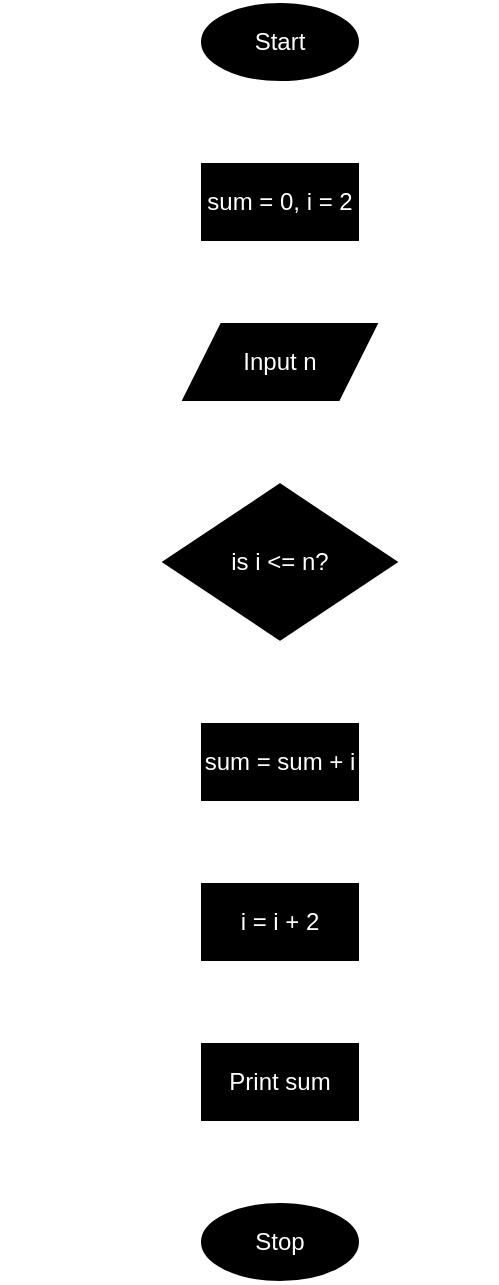 <mxfile version="24.7.7">
  <diagram name="Page-1" id="ikdEMRlRjqv_PN1kONDx">
    <mxGraphModel grid="1" page="1" gridSize="10" guides="1" tooltips="1" connect="1" arrows="1" fold="1" pageScale="1" pageWidth="850" pageHeight="1100" math="0" shadow="0">
      <root>
        <mxCell id="0" />
        <mxCell id="1" parent="0" />
        <mxCell id="RhaE-UPUVwdKUiu4nWjm-4" style="edgeStyle=orthogonalEdgeStyle;rounded=0;orthogonalLoop=1;jettySize=auto;html=1;entryX=0.5;entryY=0;entryDx=0;entryDy=0;strokeColor=#FFFFFF;align=center;verticalAlign=middle;fontFamily=Helvetica;fontSize=11;fontColor=default;labelBackgroundColor=default;endArrow=classic;" edge="1" parent="1" source="RhaE-UPUVwdKUiu4nWjm-1" target="RhaE-UPUVwdKUiu4nWjm-2">
          <mxGeometry relative="1" as="geometry" />
        </mxCell>
        <mxCell id="RhaE-UPUVwdKUiu4nWjm-1" value="Start" style="ellipse;whiteSpace=wrap;html=1;fillColor=#000000;strokeColor=#FFFFFF;fontColor=#FFFFFF;" vertex="1" parent="1">
          <mxGeometry x="380" width="80" height="40" as="geometry" />
        </mxCell>
        <mxCell id="RhaE-UPUVwdKUiu4nWjm-5" style="edgeStyle=orthogonalEdgeStyle;rounded=0;orthogonalLoop=1;jettySize=auto;html=1;entryX=0.5;entryY=0;entryDx=0;entryDy=0;strokeColor=#FFFFFF;align=center;verticalAlign=middle;fontFamily=Helvetica;fontSize=11;fontColor=default;labelBackgroundColor=default;endArrow=classic;" edge="1" parent="1" source="RhaE-UPUVwdKUiu4nWjm-2" target="RhaE-UPUVwdKUiu4nWjm-3">
          <mxGeometry relative="1" as="geometry" />
        </mxCell>
        <mxCell id="RhaE-UPUVwdKUiu4nWjm-2" value="sum = 0, i = 2" style="rounded=0;whiteSpace=wrap;html=1;strokeColor=#FFFFFF;align=center;verticalAlign=middle;fontFamily=Helvetica;fontSize=12;fontColor=#FFFFFF;fillColor=#000000;" vertex="1" parent="1">
          <mxGeometry x="380" y="80" width="80" height="40" as="geometry" />
        </mxCell>
        <mxCell id="ZcJu-axXveE97ljSqigS-1" style="edgeStyle=orthogonalEdgeStyle;rounded=0;orthogonalLoop=1;jettySize=auto;html=1;entryX=0.5;entryY=0;entryDx=0;entryDy=0;strokeColor=#FFFFFF;align=center;verticalAlign=middle;fontFamily=Helvetica;fontSize=11;fontColor=default;labelBackgroundColor=default;endArrow=classic;" edge="1" parent="1" source="RhaE-UPUVwdKUiu4nWjm-3" target="RhaE-UPUVwdKUiu4nWjm-6">
          <mxGeometry relative="1" as="geometry" />
        </mxCell>
        <mxCell id="RhaE-UPUVwdKUiu4nWjm-3" value="Input n" style="shape=parallelogram;perimeter=parallelogramPerimeter;whiteSpace=wrap;html=1;fixedSize=1;strokeColor=#FFFFFF;align=center;verticalAlign=middle;fontFamily=Helvetica;fontSize=12;fontColor=#FFFFFF;fillColor=#000000;" vertex="1" parent="1">
          <mxGeometry x="370" y="160" width="100" height="40" as="geometry" />
        </mxCell>
        <mxCell id="ZcJu-axXveE97ljSqigS-2" style="edgeStyle=orthogonalEdgeStyle;rounded=0;orthogonalLoop=1;jettySize=auto;html=1;entryX=0;entryY=0.5;entryDx=0;entryDy=0;strokeColor=#FFFFFF;" edge="1" parent="1" source="RhaE-UPUVwdKUiu4nWjm-6" target="RhaE-UPUVwdKUiu4nWjm-8">
          <mxGeometry relative="1" as="geometry">
            <Array as="points">
              <mxPoint x="320" y="280" />
              <mxPoint x="320" y="540" />
            </Array>
          </mxGeometry>
        </mxCell>
        <mxCell id="ZcJu-axXveE97ljSqigS-5" style="edgeStyle=orthogonalEdgeStyle;rounded=0;orthogonalLoop=1;jettySize=auto;html=1;entryX=0.5;entryY=0;entryDx=0;entryDy=0;strokeColor=#FFFFFF;align=center;verticalAlign=middle;fontFamily=Helvetica;fontSize=11;fontColor=default;labelBackgroundColor=default;endArrow=classic;" edge="1" parent="1" source="RhaE-UPUVwdKUiu4nWjm-6" target="ZcJu-axXveE97ljSqigS-4">
          <mxGeometry relative="1" as="geometry" />
        </mxCell>
        <mxCell id="RhaE-UPUVwdKUiu4nWjm-6" value="is i &amp;lt;= n?" style="rhombus;whiteSpace=wrap;html=1;strokeColor=#FFFFFF;align=center;verticalAlign=middle;fontFamily=Helvetica;fontSize=12;fontColor=#FFFFFF;fillColor=#000000;" vertex="1" parent="1">
          <mxGeometry x="360" y="240" width="120" height="80" as="geometry" />
        </mxCell>
        <mxCell id="RhaE-UPUVwdKUiu4nWjm-10" style="edgeStyle=orthogonalEdgeStyle;rounded=0;orthogonalLoop=1;jettySize=auto;html=1;entryX=0.5;entryY=0;entryDx=0;entryDy=0;strokeColor=#FFFFFF;align=center;verticalAlign=middle;fontFamily=Helvetica;fontSize=11;fontColor=default;labelBackgroundColor=default;endArrow=classic;" edge="1" parent="1" source="RhaE-UPUVwdKUiu4nWjm-8" target="RhaE-UPUVwdKUiu4nWjm-9">
          <mxGeometry relative="1" as="geometry" />
        </mxCell>
        <mxCell id="RhaE-UPUVwdKUiu4nWjm-8" value="Print sum" style="rounded=0;whiteSpace=wrap;html=1;strokeColor=#FFFFFF;align=center;verticalAlign=middle;fontFamily=Helvetica;fontSize=12;fontColor=#FFFFFF;fillColor=#000000;" vertex="1" parent="1">
          <mxGeometry x="380" y="520" width="80" height="40" as="geometry" />
        </mxCell>
        <mxCell id="RhaE-UPUVwdKUiu4nWjm-9" value="Stop" style="ellipse;whiteSpace=wrap;html=1;strokeColor=#FFFFFF;align=center;verticalAlign=middle;fontFamily=Helvetica;fontSize=12;fontColor=#FFFFFF;fillColor=#000000;" vertex="1" parent="1">
          <mxGeometry x="380" y="600" width="80" height="40" as="geometry" />
        </mxCell>
        <mxCell id="ZcJu-axXveE97ljSqigS-3" value="No" style="text;html=1;align=center;verticalAlign=middle;resizable=0;points=[];autosize=1;strokeColor=none;fillColor=none;fontColor=#FFFFFF;" vertex="1" parent="1">
          <mxGeometry x="280" y="290" width="40" height="30" as="geometry" />
        </mxCell>
        <mxCell id="ZcJu-axXveE97ljSqigS-7" style="edgeStyle=orthogonalEdgeStyle;rounded=0;orthogonalLoop=1;jettySize=auto;html=1;entryX=0.5;entryY=0;entryDx=0;entryDy=0;strokeColor=#FFFFFF;align=center;verticalAlign=middle;fontFamily=Helvetica;fontSize=11;fontColor=default;labelBackgroundColor=default;endArrow=classic;" edge="1" parent="1" source="ZcJu-axXveE97ljSqigS-4" target="ZcJu-axXveE97ljSqigS-6">
          <mxGeometry relative="1" as="geometry" />
        </mxCell>
        <mxCell id="ZcJu-axXveE97ljSqigS-4" value="sum = sum + i" style="rounded=0;whiteSpace=wrap;html=1;strokeColor=#FFFFFF;align=center;verticalAlign=middle;fontFamily=Helvetica;fontSize=12;fontColor=#FFFFFF;fillColor=#000000;" vertex="1" parent="1">
          <mxGeometry x="380" y="360" width="80" height="40" as="geometry" />
        </mxCell>
        <mxCell id="ZcJu-axXveE97ljSqigS-8" style="edgeStyle=orthogonalEdgeStyle;rounded=0;orthogonalLoop=1;jettySize=auto;html=1;entryX=1;entryY=0.5;entryDx=0;entryDy=0;strokeColor=#FFFFFF;align=center;verticalAlign=middle;fontFamily=Helvetica;fontSize=11;fontColor=default;labelBackgroundColor=default;endArrow=classic;" edge="1" parent="1" source="ZcJu-axXveE97ljSqigS-6" target="RhaE-UPUVwdKUiu4nWjm-6">
          <mxGeometry relative="1" as="geometry">
            <Array as="points">
              <mxPoint x="520" y="460" />
              <mxPoint x="520" y="280" />
            </Array>
          </mxGeometry>
        </mxCell>
        <mxCell id="ZcJu-axXveE97ljSqigS-6" value="i = i + 2" style="rounded=0;whiteSpace=wrap;html=1;strokeColor=#FFFFFF;align=center;verticalAlign=middle;fontFamily=Helvetica;fontSize=12;fontColor=#FFFFFF;fillColor=#000000;" vertex="1" parent="1">
          <mxGeometry x="380" y="440" width="80" height="40" as="geometry" />
        </mxCell>
        <mxCell id="ZcJu-axXveE97ljSqigS-9" value="Yes" style="text;html=1;align=center;verticalAlign=middle;resizable=0;points=[];autosize=1;strokeColor=none;fillColor=none;fontColor=#FFFFFF;" vertex="1" parent="1">
          <mxGeometry x="420" y="320" width="40" height="30" as="geometry" />
        </mxCell>
      </root>
    </mxGraphModel>
  </diagram>
</mxfile>
